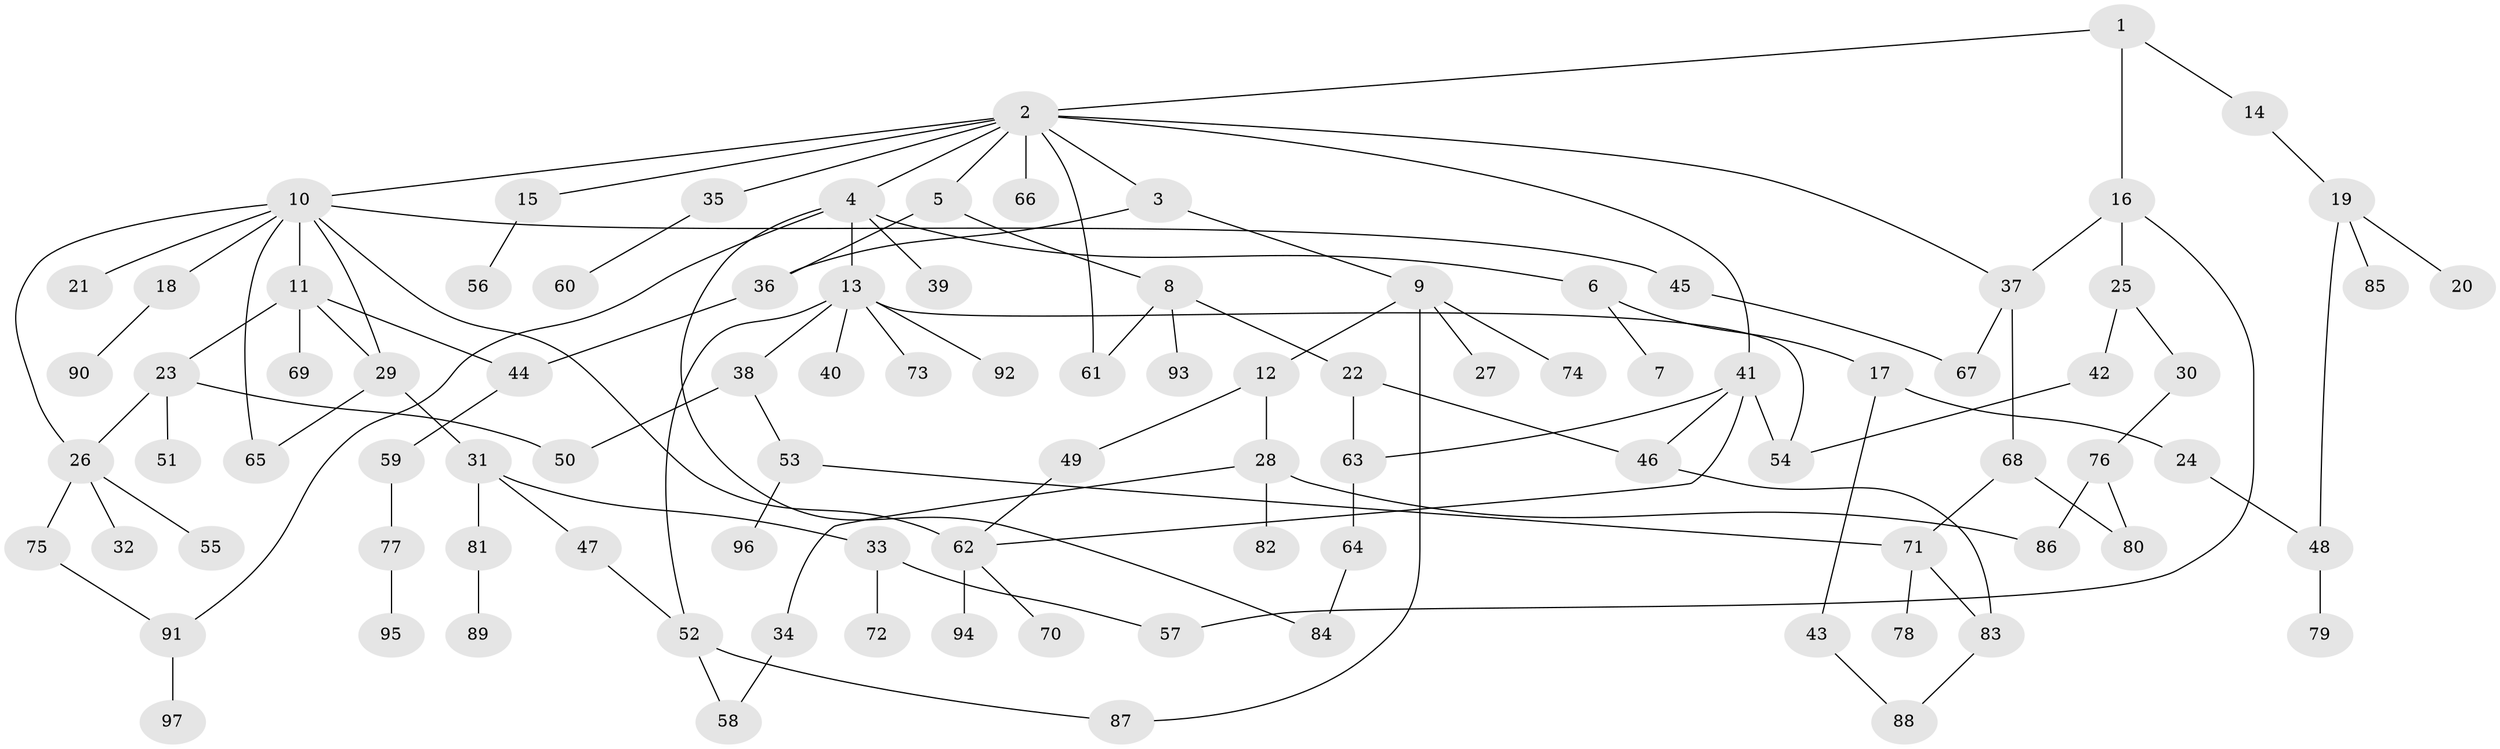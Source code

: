 // Generated by graph-tools (version 1.1) at 2025/40/03/09/25 04:40:56]
// undirected, 97 vertices, 123 edges
graph export_dot {
graph [start="1"]
  node [color=gray90,style=filled];
  1;
  2;
  3;
  4;
  5;
  6;
  7;
  8;
  9;
  10;
  11;
  12;
  13;
  14;
  15;
  16;
  17;
  18;
  19;
  20;
  21;
  22;
  23;
  24;
  25;
  26;
  27;
  28;
  29;
  30;
  31;
  32;
  33;
  34;
  35;
  36;
  37;
  38;
  39;
  40;
  41;
  42;
  43;
  44;
  45;
  46;
  47;
  48;
  49;
  50;
  51;
  52;
  53;
  54;
  55;
  56;
  57;
  58;
  59;
  60;
  61;
  62;
  63;
  64;
  65;
  66;
  67;
  68;
  69;
  70;
  71;
  72;
  73;
  74;
  75;
  76;
  77;
  78;
  79;
  80;
  81;
  82;
  83;
  84;
  85;
  86;
  87;
  88;
  89;
  90;
  91;
  92;
  93;
  94;
  95;
  96;
  97;
  1 -- 2;
  1 -- 14;
  1 -- 16;
  2 -- 3;
  2 -- 4;
  2 -- 5;
  2 -- 10;
  2 -- 15;
  2 -- 35;
  2 -- 37;
  2 -- 41;
  2 -- 61;
  2 -- 66;
  3 -- 9;
  3 -- 36;
  4 -- 6;
  4 -- 13;
  4 -- 39;
  4 -- 84;
  4 -- 91;
  5 -- 8;
  5 -- 36;
  6 -- 7;
  6 -- 17;
  8 -- 22;
  8 -- 93;
  8 -- 61;
  9 -- 12;
  9 -- 27;
  9 -- 74;
  9 -- 87;
  10 -- 11;
  10 -- 18;
  10 -- 21;
  10 -- 29;
  10 -- 45;
  10 -- 62;
  10 -- 65;
  10 -- 26;
  11 -- 23;
  11 -- 44;
  11 -- 69;
  11 -- 29;
  12 -- 28;
  12 -- 49;
  13 -- 38;
  13 -- 40;
  13 -- 54;
  13 -- 73;
  13 -- 92;
  13 -- 52;
  14 -- 19;
  15 -- 56;
  16 -- 25;
  16 -- 57;
  16 -- 37;
  17 -- 24;
  17 -- 43;
  18 -- 90;
  19 -- 20;
  19 -- 48;
  19 -- 85;
  22 -- 63;
  22 -- 46;
  23 -- 26;
  23 -- 51;
  23 -- 50;
  24 -- 48;
  25 -- 30;
  25 -- 42;
  26 -- 32;
  26 -- 55;
  26 -- 75;
  28 -- 34;
  28 -- 82;
  28 -- 86;
  29 -- 31;
  29 -- 65;
  30 -- 76;
  31 -- 33;
  31 -- 47;
  31 -- 81;
  33 -- 57;
  33 -- 72;
  34 -- 58;
  35 -- 60;
  36 -- 44;
  37 -- 67;
  37 -- 68;
  38 -- 50;
  38 -- 53;
  41 -- 46;
  41 -- 54;
  41 -- 62;
  41 -- 63;
  42 -- 54;
  43 -- 88;
  44 -- 59;
  45 -- 67;
  46 -- 83;
  47 -- 52;
  48 -- 79;
  49 -- 62;
  52 -- 58;
  52 -- 87;
  53 -- 71;
  53 -- 96;
  59 -- 77;
  62 -- 70;
  62 -- 94;
  63 -- 64;
  64 -- 84;
  68 -- 80;
  68 -- 71;
  71 -- 78;
  71 -- 83;
  75 -- 91;
  76 -- 80;
  76 -- 86;
  77 -- 95;
  81 -- 89;
  83 -- 88;
  91 -- 97;
}
